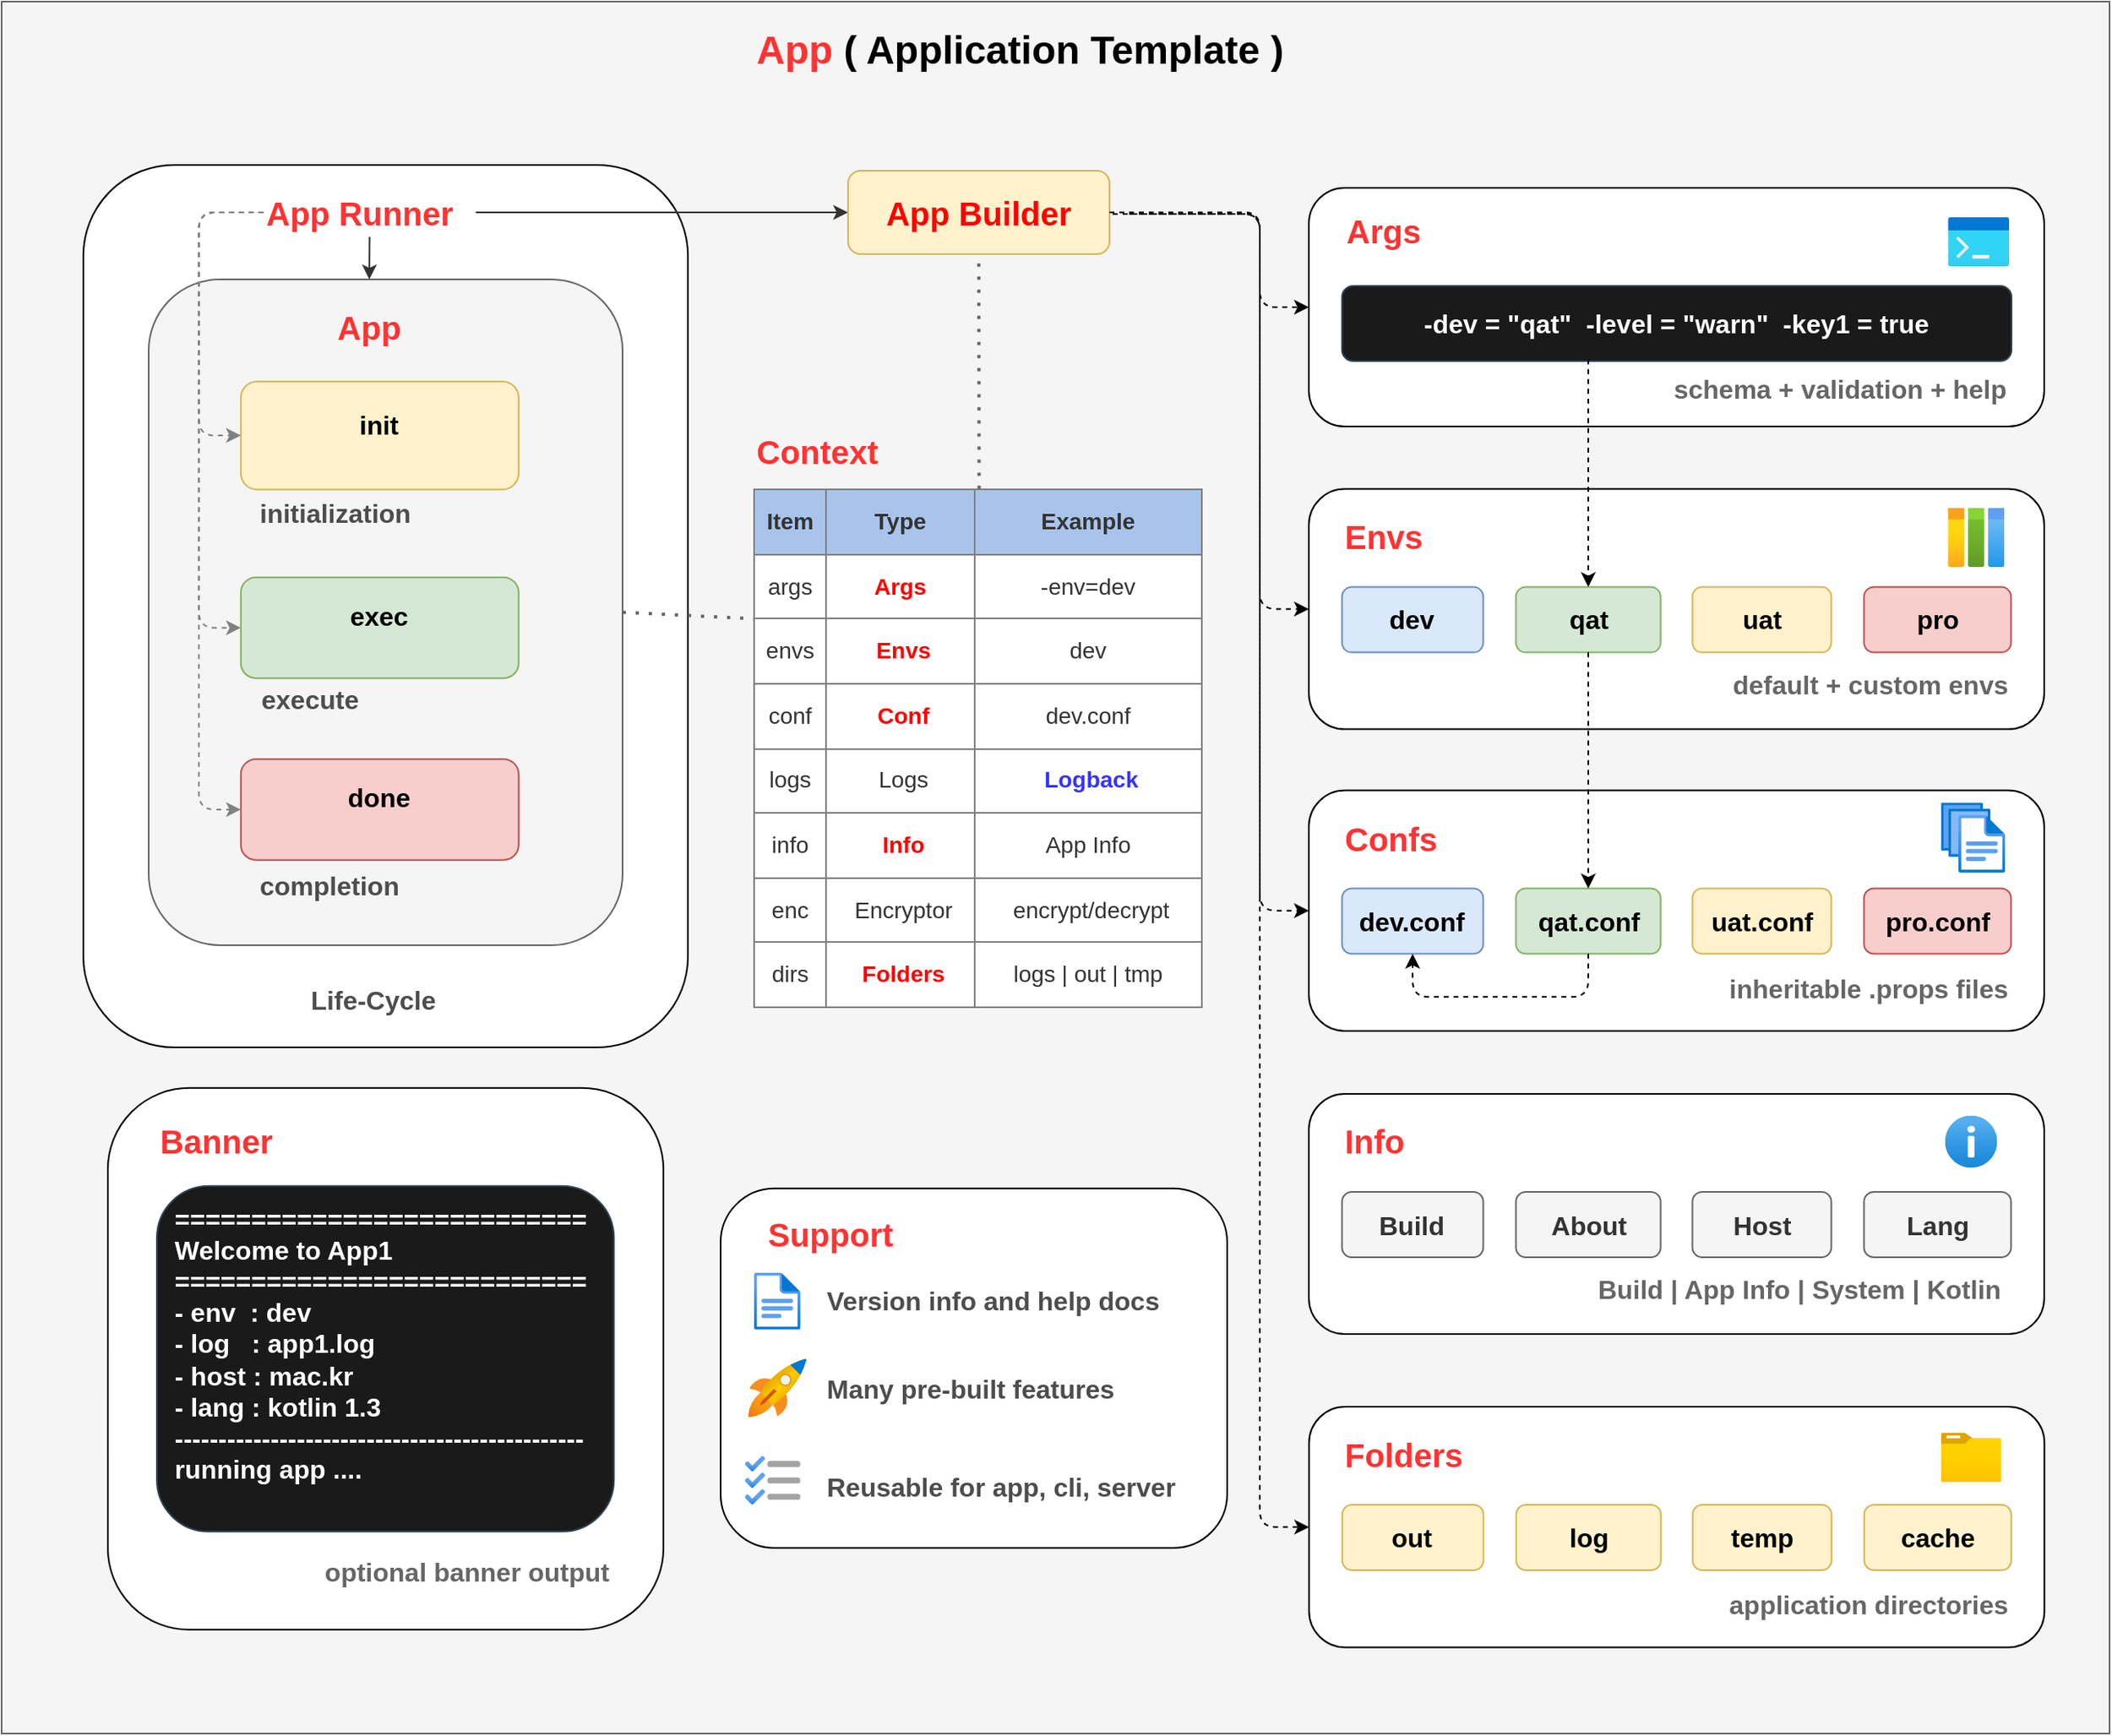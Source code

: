 <mxfile version="13.10.6" type="device"><diagram id="WI9T0HZ2pTsCkuznbFz-" name="Page-1"><mxGraphModel dx="1581" dy="943" grid="1" gridSize="10" guides="1" tooltips="1" connect="1" arrows="1" fold="1" page="1" pageScale="1" pageWidth="583" pageHeight="413" math="0" shadow="0"><root><mxCell id="0"/><mxCell id="1" parent="0"/><mxCell id="dkpI0AUmnZosLw2rEWEU-10" value="" style="rounded=0;whiteSpace=wrap;html=1;fillColor=#f5f5f5;strokeColor=#666666;fontColor=#333333;" parent="1" vertex="1"><mxGeometry x="20" y="20" width="1290" height="1060" as="geometry"/></mxCell><mxCell id="LH2sXzoeOZG54SC4Cbi2-18" value="" style="rounded=1;whiteSpace=wrap;html=1;glass=0;align=left;" parent="1" vertex="1"><mxGeometry x="70" y="120" width="370" height="540" as="geometry"/></mxCell><mxCell id="LH2sXzoeOZG54SC4Cbi2-17" value="&lt;font color=&quot;#ff3333&quot; size=&quot;1&quot;&gt;&lt;b style=&quot;font-size: 20px&quot;&gt;App Runner&lt;/b&gt;&lt;/font&gt;" style="text;html=1;strokeColor=none;fillColor=none;align=left;verticalAlign=middle;whiteSpace=wrap;rounded=0;" parent="1" vertex="1"><mxGeometry x="180.2" y="134" width="130" height="30" as="geometry"/></mxCell><mxCell id="dkpI0AUmnZosLw2rEWEU-12" value="&lt;font style=&quot;font-size: 24px&quot;&gt;&lt;b&gt;&lt;font color=&quot;#ff3333&quot; style=&quot;font-size: 24px&quot;&gt;App&lt;/font&gt;&lt;font color=&quot;#3333ff&quot; style=&quot;font-size: 24px&quot;&gt;&amp;nbsp;&lt;/font&gt;( Application Template )&lt;/b&gt;&lt;/font&gt;" style="text;html=1;strokeColor=none;fillColor=none;align=left;verticalAlign=middle;whiteSpace=wrap;rounded=0;" parent="1" vertex="1"><mxGeometry x="480" y="40" width="370" height="20" as="geometry"/></mxCell><mxCell id="HlOIRCmBT_TTQaV18blw-47" value="" style="rounded=1;whiteSpace=wrap;html=1;glass=0;align=left;fillColor=#f5f5f5;strokeColor=#666666;fontColor=#333333;" parent="1" vertex="1"><mxGeometry x="110" y="190" width="290" height="407.46" as="geometry"/></mxCell><mxCell id="LH2sXzoeOZG54SC4Cbi2-6" value="&lt;b&gt;&lt;font&gt;&lt;span style=&quot;font-size: 16px&quot;&gt;exec&lt;/span&gt;&lt;br&gt;&lt;br&gt;&lt;/font&gt;&lt;/b&gt;" style="rounded=1;whiteSpace=wrap;html=1;fillColor=#d5e8d4;strokeColor=#82b366;" parent="1" vertex="1"><mxGeometry x="166.41" y="372.35" width="170" height="61.75" as="geometry"/></mxCell><mxCell id="LH2sXzoeOZG54SC4Cbi2-7" value="&lt;b&gt;&lt;font&gt;&lt;span style=&quot;font-size: 16px&quot;&gt;init&lt;/span&gt;&lt;br&gt;&lt;br&gt;&lt;/font&gt;&lt;/b&gt;" style="rounded=1;whiteSpace=wrap;html=1;fillColor=#fff2cc;strokeColor=#d6b656;" parent="1" vertex="1"><mxGeometry x="166.41" y="252.46" width="170" height="66.14" as="geometry"/></mxCell><mxCell id="HlOIRCmBT_TTQaV18blw-16" value="&lt;b&gt;&lt;font&gt;&lt;span style=&quot;font-size: 16px&quot;&gt;done&lt;/span&gt;&lt;br&gt;&lt;br&gt;&lt;/font&gt;&lt;/b&gt;" style="rounded=1;whiteSpace=wrap;html=1;fillColor=#f8cecc;strokeColor=#b85450;" parent="1" vertex="1"><mxGeometry x="166.41" y="483.59" width="170" height="61.75" as="geometry"/></mxCell><mxCell id="HlOIRCmBT_TTQaV18blw-13" value="&lt;font style=&quot;font-size: 16px&quot; color=&quot;#4d4d4d&quot;&gt;&lt;b&gt;initialization&lt;/b&gt;&lt;/font&gt;" style="text;html=1;strokeColor=none;fillColor=none;align=left;verticalAlign=middle;whiteSpace=wrap;rounded=0;" parent="1" vertex="1"><mxGeometry x="176.12" y="322.6" width="143.88" height="20" as="geometry"/></mxCell><mxCell id="HlOIRCmBT_TTQaV18blw-14" value="&lt;font color=&quot;#4d4d4d&quot;&gt;&lt;span style=&quot;font-size: 16px&quot;&gt;&lt;b&gt;execute&lt;/b&gt;&lt;/span&gt;&lt;/font&gt;" style="text;html=1;strokeColor=none;fillColor=none;align=left;verticalAlign=middle;whiteSpace=wrap;rounded=0;" parent="1" vertex="1"><mxGeometry x="176.61" y="437.1" width="80" height="20" as="geometry"/></mxCell><mxCell id="HlOIRCmBT_TTQaV18blw-18" value="&lt;font style=&quot;font-size: 16px&quot; color=&quot;#4d4d4d&quot;&gt;&lt;b&gt;completion&lt;/b&gt;&lt;/font&gt;" style="text;html=1;strokeColor=none;fillColor=none;align=left;verticalAlign=middle;whiteSpace=wrap;rounded=0;" parent="1" vertex="1"><mxGeometry x="176.12" y="550.6" width="113.88" height="20" as="geometry"/></mxCell><mxCell id="HlOIRCmBT_TTQaV18blw-48" value="&lt;font color=&quot;#ff3333&quot; size=&quot;1&quot;&gt;&lt;b style=&quot;font-size: 20px&quot;&gt;App&lt;/b&gt;&lt;/font&gt;" style="text;html=1;strokeColor=none;fillColor=none;align=center;verticalAlign=middle;whiteSpace=wrap;rounded=0;" parent="1" vertex="1"><mxGeometry x="180.2" y="204.32" width="130" height="30" as="geometry"/></mxCell><mxCell id="HlOIRCmBT_TTQaV18blw-63" value="" style="edgeStyle=elbowEdgeStyle;elbow=vertical;endArrow=classic;html=1;strokeWidth=1;fontColor=#4D4D4D;exitX=0;exitY=0.5;exitDx=0;exitDy=0;entryX=0;entryY=0.5;entryDx=0;entryDy=0;dashed=1;strokeColor=#808080;" parent="1" source="LH2sXzoeOZG54SC4Cbi2-17" target="LH2sXzoeOZG54SC4Cbi2-6" edge="1"><mxGeometry width="50" height="50" relative="1" as="geometry"><mxPoint x="65.71" y="413.32" as="sourcePoint"/><mxPoint x="115.71" y="363.32" as="targetPoint"/><Array as="points"><mxPoint x="140.71" y="283.32"/></Array></mxGeometry></mxCell><mxCell id="HlOIRCmBT_TTQaV18blw-65" value="" style="edgeStyle=elbowEdgeStyle;elbow=vertical;endArrow=classic;html=1;strokeWidth=1;fontColor=#4D4D4D;exitX=0;exitY=0.5;exitDx=0;exitDy=0;entryX=0;entryY=0.5;entryDx=0;entryDy=0;dashed=1;strokeColor=#808080;" parent="1" source="LH2sXzoeOZG54SC4Cbi2-17" target="HlOIRCmBT_TTQaV18blw-16" edge="1"><mxGeometry width="50" height="50" relative="1" as="geometry"><mxPoint x="187.71" y="239.32" as="sourcePoint"/><mxPoint x="187.71" y="370.36" as="targetPoint"/><Array as="points"><mxPoint x="140.71" y="393.32"/><mxPoint x="145.71" y="373.32"/></Array></mxGeometry></mxCell><mxCell id="HlOIRCmBT_TTQaV18blw-66" value="" style="edgeStyle=elbowEdgeStyle;elbow=vertical;endArrow=classic;html=1;strokeWidth=1;fontColor=#4D4D4D;exitX=0;exitY=0.5;exitDx=0;exitDy=0;entryX=0;entryY=0.5;entryDx=0;entryDy=0;dashed=1;strokeColor=#808080;" parent="1" source="LH2sXzoeOZG54SC4Cbi2-17" target="LH2sXzoeOZG54SC4Cbi2-7" edge="1"><mxGeometry width="50" height="50" relative="1" as="geometry"><mxPoint x="177.71" y="229.32" as="sourcePoint"/><mxPoint x="177.71" y="530.47" as="targetPoint"/><Array as="points"><mxPoint x="140.71" y="243.32"/></Array></mxGeometry></mxCell><mxCell id="HlOIRCmBT_TTQaV18blw-76" value="" style="endArrow=classic;html=1;strokeWidth=1;fontColor=#4D4D4D;exitX=1;exitY=0.5;exitDx=0;exitDy=0;entryX=0;entryY=0.5;entryDx=0;entryDy=0;strokeColor=#333333;" parent="1" source="LH2sXzoeOZG54SC4Cbi2-17" target="OcMX7YEu_8CPOmPkOo8j-15" edge="1"><mxGeometry width="50" height="50" relative="1" as="geometry"><mxPoint x="500" y="320" as="sourcePoint"/><mxPoint x="585.0" y="149" as="targetPoint"/></mxGeometry></mxCell><mxCell id="HlOIRCmBT_TTQaV18blw-82" value="" style="edgeStyle=elbowEdgeStyle;elbow=horizontal;endArrow=classic;html=1;strokeWidth=1;fontColor=#4D4D4D;exitX=0.5;exitY=1;exitDx=0;exitDy=0;strokeColor=#333333;" parent="1" source="LH2sXzoeOZG54SC4Cbi2-17" target="HlOIRCmBT_TTQaV18blw-47" edge="1"><mxGeometry width="50" height="50" relative="1" as="geometry"><mxPoint x="261.41" y="180.5" as="sourcePoint"/><mxPoint x="306.41" y="175.5" as="targetPoint"/><Array as="points"/></mxGeometry></mxCell><mxCell id="HlOIRCmBT_TTQaV18blw-83" value="" style="endArrow=none;dashed=1;html=1;dashPattern=1 3;strokeWidth=2;fontColor=#4D4D4D;entryX=0;entryY=0.25;entryDx=0;entryDy=0;exitX=1;exitY=0.5;exitDx=0;exitDy=0;strokeColor=#666666;" parent="1" source="HlOIRCmBT_TTQaV18blw-47" target="HlOIRCmBT_TTQaV18blw-119" edge="1"><mxGeometry width="50" height="50" relative="1" as="geometry"><mxPoint x="430" y="298.07" as="sourcePoint"/><mxPoint x="585.0" y="169" as="targetPoint"/></mxGeometry></mxCell><mxCell id="HlOIRCmBT_TTQaV18blw-119" value="&lt;table border=&quot;1&quot; width=&quot;100%&quot; style=&quot;width: 100% ; height: 100% ; border-collapse: collapse ; font-size: 14px ; background-color: rgb(255 , 255 , 255)&quot;&gt;&lt;tbody style=&quot;font-size: 14px&quot;&gt;&lt;tr style=&quot;font-size: 14px&quot;&gt;&lt;td align=&quot;center&quot; style=&quot;font-size: 14px ; background-color: rgb(169 , 196 , 235)&quot;&gt;&lt;b style=&quot;font-size: 14px&quot;&gt;Item&lt;/b&gt;&lt;/td&gt;&lt;td style=&quot;text-align: center ; background-color: rgb(169 , 196 , 235)&quot;&gt;&lt;b&gt;Type&lt;/b&gt;&lt;br&gt;&lt;/td&gt;&lt;td align=&quot;center&quot; style=&quot;font-size: 14px ; background-color: rgb(169 , 196 , 235)&quot;&gt;&lt;b style=&quot;font-size: 14px&quot;&gt;Example&lt;/b&gt;&lt;/td&gt;&lt;/tr&gt;&lt;tr style=&quot;font-size: 14px&quot;&gt;&lt;td align=&quot;center&quot; style=&quot;font-size: 14px&quot;&gt;args&lt;/td&gt;&lt;td style=&quot;text-align: center&quot;&gt;&lt;b&gt;&lt;font color=&quot;#ff0000&quot;&gt;Args&lt;/font&gt;&lt;/b&gt;&lt;/td&gt;&lt;td align=&quot;center&quot; style=&quot;font-size: 14px&quot;&gt;-env=dev&lt;/td&gt;&lt;/tr&gt;&lt;tr style=&quot;font-size: 14px&quot;&gt;&lt;td align=&quot;center&quot; style=&quot;font-size: 14px&quot;&gt;envs&lt;br style=&quot;font-size: 14px&quot;&gt;&lt;/td&gt;&lt;td style=&quot;text-align: center&quot;&gt;&amp;nbsp;&lt;font color=&quot;#ff0000&quot;&gt;&lt;b&gt;Envs&lt;/b&gt;&lt;/font&gt;&lt;/td&gt;&lt;td align=&quot;center&quot; style=&quot;font-size: 14px&quot;&gt;dev&lt;/td&gt;&lt;/tr&gt;&lt;tr style=&quot;font-size: 14px&quot;&gt;&lt;td style=&quot;text-align: center ; font-size: 14px&quot;&gt;conf&lt;/td&gt;&lt;td style=&quot;text-align: center&quot;&gt;&amp;nbsp;&lt;font color=&quot;#ff0000&quot;&gt;&lt;b&gt;Conf&lt;/b&gt;&lt;/font&gt;&lt;/td&gt;&lt;td style=&quot;text-align: center ; font-size: 14px&quot;&gt;dev.conf&lt;/td&gt;&lt;/tr&gt;&lt;tr style=&quot;font-size: 14px&quot;&gt;&lt;td style=&quot;text-align: center ; font-size: 14px&quot;&gt;logs&lt;/td&gt;&lt;td style=&quot;text-align: center&quot;&gt;&amp;nbsp;Logs&lt;/td&gt;&lt;td style=&quot;text-align: center ; font-size: 14px&quot;&gt;&amp;nbsp;&lt;b&gt;&lt;font color=&quot;#3333ff&quot;&gt;Logback&lt;/font&gt;&lt;/b&gt;&lt;/td&gt;&lt;/tr&gt;&lt;tr style=&quot;font-size: 14px&quot;&gt;&lt;td style=&quot;text-align: center ; font-size: 14px&quot;&gt;info&lt;/td&gt;&lt;td style=&quot;text-align: center&quot;&gt;&amp;nbsp;&lt;b&gt;&lt;font color=&quot;#ff0000&quot;&gt;Info&lt;/font&gt;&lt;/b&gt;&lt;/td&gt;&lt;td style=&quot;text-align: center ; font-size: 14px&quot;&gt;App Info&lt;/td&gt;&lt;/tr&gt;&lt;tr style=&quot;font-size: 14px&quot;&gt;&lt;td style=&quot;text-align: center ; font-size: 14px&quot;&gt;enc&lt;/td&gt;&lt;td style=&quot;text-align: center&quot;&gt;&amp;nbsp;Encryptor&lt;/td&gt;&lt;td style=&quot;text-align: center ; font-size: 14px&quot;&gt;&amp;nbsp;encrypt/decrypt&lt;/td&gt;&lt;/tr&gt;&lt;tr&gt;&lt;td style=&quot;text-align: center&quot;&gt;dirs&lt;/td&gt;&lt;td style=&quot;text-align: center&quot;&gt;&amp;nbsp;&lt;b&gt;&lt;font color=&quot;#ff0000&quot;&gt;Folders&lt;/font&gt;&lt;/b&gt;&lt;/td&gt;&lt;td style=&quot;text-align: center&quot;&gt;logs | out | tmp&lt;/td&gt;&lt;/tr&gt;&lt;/tbody&gt;&lt;/table&gt;" style="text;html=1;strokeColor=none;fillColor=none;overflow=fill;rounded=0;glass=0;align=left;fontColor=#333333;fontSize=14;" parent="1" vertex="1"><mxGeometry x="480.47" y="318.3" width="275.44" height="317.68" as="geometry"/></mxCell><mxCell id="HlOIRCmBT_TTQaV18blw-120" value="" style="endArrow=none;dashed=1;html=1;dashPattern=1 3;strokeWidth=2;fontColor=#4D4D4D;entryX=0.5;entryY=1;entryDx=0;entryDy=0;exitX=0.5;exitY=0;exitDx=0;exitDy=0;strokeColor=#666666;" parent="1" source="HlOIRCmBT_TTQaV18blw-119" target="OcMX7YEu_8CPOmPkOo8j-15" edge="1"><mxGeometry width="50" height="50" relative="1" as="geometry"><mxPoint x="440" y="274.5" as="sourcePoint"/><mxPoint x="620.0" y="169" as="targetPoint"/></mxGeometry></mxCell><mxCell id="HlOIRCmBT_TTQaV18blw-124" value="&lt;font style=&quot;font-size: 16px&quot;&gt;&lt;b&gt;Life-Cycle&lt;br&gt;&lt;/b&gt;&lt;/font&gt;" style="text;html=1;strokeColor=none;fillColor=none;align=center;verticalAlign=middle;whiteSpace=wrap;rounded=0;rotation=0;fontColor=#4D4D4D;" parent="1" vertex="1"><mxGeometry x="105.7" y="616.14" width="282.5" height="30" as="geometry"/></mxCell><mxCell id="HlOIRCmBT_TTQaV18blw-136" value="" style="rounded=1;whiteSpace=wrap;html=1;glass=0;strokeWidth=1;fontSize=14;align=left;" parent="1" vertex="1"><mxGeometry x="460" y="746.41" width="310" height="220" as="geometry"/></mxCell><mxCell id="HlOIRCmBT_TTQaV18blw-143" value="&lt;div&gt;&lt;b style=&quot;color: rgb(255 , 51 , 51)&quot;&gt;&lt;span style=&quot;font-size: 20px&quot;&gt;Support&lt;/span&gt;&lt;/b&gt;&lt;/div&gt;" style="text;html=1;strokeColor=none;fillColor=none;align=left;verticalAlign=middle;whiteSpace=wrap;rounded=0;" parent="1" vertex="1"><mxGeometry x="486.56" y="758.51" width="130" height="30" as="geometry"/></mxCell><mxCell id="HlOIRCmBT_TTQaV18blw-146" value="&lt;font style=&quot;font-size: 16px&quot;&gt;&lt;b&gt;Version info and help docs&lt;/b&gt;&lt;/font&gt;" style="text;html=1;strokeColor=none;fillColor=none;align=left;verticalAlign=middle;whiteSpace=wrap;rounded=0;fontColor=#4D4D4D;" parent="1" vertex="1"><mxGeometry x="523.05" y="805.41" width="216.95" height="20" as="geometry"/></mxCell><mxCell id="HlOIRCmBT_TTQaV18blw-150" value="&lt;span style=&quot;font-size: 16px&quot;&gt;&lt;b&gt;Reusable for app, cli, server&lt;/b&gt;&lt;/span&gt;" style="text;html=1;strokeColor=none;fillColor=none;align=left;verticalAlign=middle;whiteSpace=wrap;rounded=0;fontColor=#4D4D4D;" parent="1" vertex="1"><mxGeometry x="523.47" y="919.12" width="216.53" height="20" as="geometry"/></mxCell><mxCell id="OcMX7YEu_8CPOmPkOo8j-10" value="&lt;div&gt;&lt;b style=&quot;color: rgb(255 , 51 , 51)&quot;&gt;&lt;font style=&quot;font-size: 20px&quot;&gt;Context&lt;/font&gt;&lt;/b&gt;&lt;/div&gt;" style="text;html=1;strokeColor=none;fillColor=none;align=left;verticalAlign=middle;whiteSpace=wrap;rounded=0;" vertex="1" parent="1"><mxGeometry x="480.05" y="280" width="130" height="30" as="geometry"/></mxCell><mxCell id="OcMX7YEu_8CPOmPkOo8j-15" value="&lt;b&gt;&lt;font style=&quot;font-size: 20px&quot; color=&quot;#ff0000&quot;&gt;App Builder&lt;/font&gt;&lt;/b&gt;" style="rounded=1;whiteSpace=wrap;html=1;fillColor=#fff2cc;strokeColor=#d6b656;" vertex="1" parent="1"><mxGeometry x="538" y="123.5" width="160" height="51" as="geometry"/></mxCell><mxCell id="OcMX7YEu_8CPOmPkOo8j-47" value="" style="rounded=1;whiteSpace=wrap;html=1;glass=0;align=left;" vertex="1" parent="1"><mxGeometry x="820" y="318.3" width="450" height="147" as="geometry"/></mxCell><mxCell id="OcMX7YEu_8CPOmPkOo8j-48" value="&lt;b&gt;&lt;font style=&quot;font-size: 16px&quot;&gt;qat&lt;/font&gt;&lt;/b&gt;" style="rounded=1;whiteSpace=wrap;html=1;fillColor=#d5e8d4;strokeColor=#82b366;" vertex="1" parent="1"><mxGeometry x="946.73" y="378.3" width="88.55" height="40" as="geometry"/></mxCell><mxCell id="OcMX7YEu_8CPOmPkOo8j-49" value="&lt;b&gt;&lt;font style=&quot;font-size: 16px&quot;&gt;dev&lt;/font&gt;&lt;/b&gt;" style="rounded=1;whiteSpace=wrap;html=1;fillColor=#dae8fc;strokeColor=#6c8ebf;" vertex="1" parent="1"><mxGeometry x="840.28" y="378.3" width="86.45" height="40" as="geometry"/></mxCell><mxCell id="OcMX7YEu_8CPOmPkOo8j-50" value="&lt;b&gt;&lt;font style=&quot;font-size: 16px&quot;&gt;uat&lt;/font&gt;&lt;/b&gt;" style="rounded=1;whiteSpace=wrap;html=1;fillColor=#fff2cc;strokeColor=#d6b656;" vertex="1" parent="1"><mxGeometry x="1054.73" y="378.3" width="85" height="40" as="geometry"/></mxCell><mxCell id="OcMX7YEu_8CPOmPkOo8j-51" value="&lt;div&gt;&lt;b style=&quot;color: rgb(255 , 51 , 51)&quot;&gt;&lt;font style=&quot;font-size: 20px&quot;&gt;Envs&lt;/font&gt;&lt;/b&gt;&lt;/div&gt;" style="text;html=1;strokeColor=none;fillColor=none;align=left;verticalAlign=middle;whiteSpace=wrap;rounded=0;" vertex="1" parent="1"><mxGeometry x="840.28" y="331.54" width="123.22" height="30" as="geometry"/></mxCell><mxCell id="OcMX7YEu_8CPOmPkOo8j-52" value="&lt;b&gt;&lt;font style=&quot;font-size: 16px&quot;&gt;pro&lt;/font&gt;&lt;/b&gt;" style="rounded=1;whiteSpace=wrap;html=1;fillColor=#f8cecc;strokeColor=#b85450;" vertex="1" parent="1"><mxGeometry x="1159.73" y="378.3" width="90" height="40" as="geometry"/></mxCell><mxCell id="OcMX7YEu_8CPOmPkOo8j-53" value="" style="rounded=1;whiteSpace=wrap;html=1;glass=0;align=left;" vertex="1" parent="1"><mxGeometry x="820" y="134" width="450" height="146" as="geometry"/></mxCell><mxCell id="OcMX7YEu_8CPOmPkOo8j-55" value="&lt;b&gt;&lt;font style=&quot;font-size: 16px&quot;&gt;-dev = &quot;qat&quot;&amp;nbsp; -level = &quot;warn&quot;&amp;nbsp; -key1 = true&lt;/font&gt;&lt;/b&gt;" style="rounded=1;whiteSpace=wrap;html=1;strokeColor=#314354;fontColor=#ffffff;fillColor=#1A1A1A;" vertex="1" parent="1"><mxGeometry x="840.28" y="194" width="409.72" height="46" as="geometry"/></mxCell><mxCell id="OcMX7YEu_8CPOmPkOo8j-57" value="&lt;div&gt;&lt;b style=&quot;color: rgb(255 , 51 , 51)&quot;&gt;&lt;font style=&quot;font-size: 20px&quot;&gt;Args&lt;/font&gt;&lt;/b&gt;&lt;/div&gt;" style="text;html=1;strokeColor=none;fillColor=none;align=left;verticalAlign=middle;whiteSpace=wrap;rounded=0;" vertex="1" parent="1"><mxGeometry x="841.45" y="144.5" width="123.22" height="30" as="geometry"/></mxCell><mxCell id="OcMX7YEu_8CPOmPkOo8j-59" value="" style="rounded=1;whiteSpace=wrap;html=1;glass=0;align=left;" vertex="1" parent="1"><mxGeometry x="820" y="502.75" width="450" height="147.25" as="geometry"/></mxCell><mxCell id="OcMX7YEu_8CPOmPkOo8j-60" value="&lt;b&gt;&lt;font style=&quot;font-size: 16px&quot;&gt;qat.conf&lt;/font&gt;&lt;/b&gt;" style="rounded=1;whiteSpace=wrap;html=1;fillColor=#d5e8d4;strokeColor=#82b366;" vertex="1" parent="1"><mxGeometry x="946.73" y="562.75" width="88.55" height="40" as="geometry"/></mxCell><mxCell id="OcMX7YEu_8CPOmPkOo8j-61" value="&lt;b&gt;&lt;font style=&quot;font-size: 16px&quot;&gt;dev.conf&lt;/font&gt;&lt;/b&gt;" style="rounded=1;whiteSpace=wrap;html=1;fillColor=#dae8fc;strokeColor=#6c8ebf;" vertex="1" parent="1"><mxGeometry x="840.28" y="562.75" width="86.45" height="40" as="geometry"/></mxCell><mxCell id="OcMX7YEu_8CPOmPkOo8j-62" value="&lt;b&gt;&lt;font style=&quot;font-size: 16px&quot;&gt;uat.conf&lt;/font&gt;&lt;/b&gt;" style="rounded=1;whiteSpace=wrap;html=1;fillColor=#fff2cc;strokeColor=#d6b656;" vertex="1" parent="1"><mxGeometry x="1054.73" y="562.75" width="85" height="40" as="geometry"/></mxCell><mxCell id="OcMX7YEu_8CPOmPkOo8j-63" value="&lt;div&gt;&lt;b style=&quot;color: rgb(255 , 51 , 51)&quot;&gt;&lt;font style=&quot;font-size: 20px&quot;&gt;Confs&lt;/font&gt;&lt;/b&gt;&lt;/div&gt;" style="text;html=1;strokeColor=none;fillColor=none;align=left;verticalAlign=middle;whiteSpace=wrap;rounded=0;" vertex="1" parent="1"><mxGeometry x="840.28" y="516.64" width="123.22" height="30" as="geometry"/></mxCell><mxCell id="OcMX7YEu_8CPOmPkOo8j-64" value="&lt;b&gt;&lt;font style=&quot;font-size: 16px&quot;&gt;pro.conf&lt;/font&gt;&lt;/b&gt;" style="rounded=1;whiteSpace=wrap;html=1;fillColor=#f8cecc;strokeColor=#b85450;" vertex="1" parent="1"><mxGeometry x="1159.73" y="562.75" width="90" height="40" as="geometry"/></mxCell><mxCell id="OcMX7YEu_8CPOmPkOo8j-5" value="" style="aspect=fixed;html=1;points=[];align=center;image;fontSize=12;image=img/lib/azure2/general/Powershell.svg;" vertex="1" parent="1"><mxGeometry x="1211.09" y="152" width="37.5" height="30" as="geometry"/></mxCell><mxCell id="OcMX7YEu_8CPOmPkOo8j-69" value="" style="aspect=fixed;html=1;points=[];align=center;image;fontSize=12;image=img/lib/azure2/general/Journey_Hub.svg;fillColor=#1A1A1A;" vertex="1" parent="1"><mxGeometry x="1211.09" y="329.78" width="34.51" height="36.24" as="geometry"/></mxCell><mxCell id="OcMX7YEu_8CPOmPkOo8j-71" value="&lt;span style=&quot;font-size: 16px&quot;&gt;&lt;b&gt;default + custom envs&lt;/b&gt;&lt;/span&gt;" style="text;html=1;strokeColor=none;fillColor=none;align=right;verticalAlign=middle;whiteSpace=wrap;rounded=0;fontColor=#666666;" vertex="1" parent="1"><mxGeometry x="1020" y="422.94" width="230" height="30" as="geometry"/></mxCell><mxCell id="OcMX7YEu_8CPOmPkOo8j-72" value="&lt;div&gt;&lt;b style=&quot;font-size: 16px&quot;&gt;inheritable .props files&lt;/b&gt;&lt;/div&gt;" style="text;html=1;strokeColor=none;fillColor=none;align=right;verticalAlign=middle;whiteSpace=wrap;rounded=0;fontColor=#666666;" vertex="1" parent="1"><mxGeometry x="1060" y="609.16" width="189.73" height="30" as="geometry"/></mxCell><mxCell id="OcMX7YEu_8CPOmPkOo8j-73" value="" style="edgeStyle=elbowEdgeStyle;elbow=vertical;endArrow=classic;html=1;dashed=1;exitX=0.5;exitY=1;exitDx=0;exitDy=0;entryX=0.5;entryY=1;entryDx=0;entryDy=0;" edge="1" parent="1" source="OcMX7YEu_8CPOmPkOo8j-60" target="OcMX7YEu_8CPOmPkOo8j-61"><mxGeometry width="50" height="50" relative="1" as="geometry"><mxPoint x="880" y="699.16" as="sourcePoint"/><mxPoint x="930" y="649.16" as="targetPoint"/><Array as="points"><mxPoint x="940" y="629.16"/></Array></mxGeometry></mxCell><mxCell id="OcMX7YEu_8CPOmPkOo8j-74" value="" style="endArrow=classic;html=1;dashed=1;entryX=0.5;entryY=0;entryDx=0;entryDy=0;exitX=0.5;exitY=1;exitDx=0;exitDy=0;" edge="1" parent="1" source="OcMX7YEu_8CPOmPkOo8j-48" target="OcMX7YEu_8CPOmPkOo8j-60"><mxGeometry width="50" height="50" relative="1" as="geometry"><mxPoint x="790" y="485.3" as="sourcePoint"/><mxPoint x="840" y="435.3" as="targetPoint"/></mxGeometry></mxCell><mxCell id="OcMX7YEu_8CPOmPkOo8j-75" value="" style="endArrow=classic;html=1;dashed=1;entryX=0.5;entryY=0;entryDx=0;entryDy=0;" edge="1" parent="1" target="OcMX7YEu_8CPOmPkOo8j-48"><mxGeometry width="50" height="50" relative="1" as="geometry"><mxPoint x="991" y="239" as="sourcePoint"/><mxPoint x="1001.005" y="553.59" as="targetPoint"/></mxGeometry></mxCell><mxCell id="OcMX7YEu_8CPOmPkOo8j-76" value="" style="aspect=fixed;html=1;points=[];align=center;image;fontSize=12;image=img/lib/azure2/general/File.svg;fillColor=#1A1A1A;" vertex="1" parent="1"><mxGeometry x="480.47" y="797.91" width="28.4" height="35" as="geometry"/></mxCell><mxCell id="OcMX7YEu_8CPOmPkOo8j-77" value="&lt;div&gt;&lt;b style=&quot;font-size: 16px&quot;&gt;schema + validation + help&lt;/b&gt;&lt;/div&gt;" style="text;html=1;strokeColor=none;fillColor=none;align=right;verticalAlign=middle;whiteSpace=wrap;rounded=0;fontColor=#666666;" vertex="1" parent="1"><mxGeometry x="980" y="242" width="269.45" height="30" as="geometry"/></mxCell><mxCell id="OcMX7YEu_8CPOmPkOo8j-78" value="" style="edgeStyle=elbowEdgeStyle;elbow=horizontal;endArrow=classic;html=1;dashed=1;exitX=1;exitY=0.5;exitDx=0;exitDy=0;entryX=0;entryY=0.5;entryDx=0;entryDy=0;" edge="1" parent="1" source="OcMX7YEu_8CPOmPkOo8j-15" target="OcMX7YEu_8CPOmPkOo8j-53"><mxGeometry width="50" height="50" relative="1" as="geometry"><mxPoint x="680" y="280" as="sourcePoint"/><mxPoint x="730" y="230" as="targetPoint"/><Array as="points"><mxPoint x="790" y="180"/></Array></mxGeometry></mxCell><mxCell id="OcMX7YEu_8CPOmPkOo8j-79" value="" style="edgeStyle=elbowEdgeStyle;elbow=horizontal;endArrow=classic;html=1;dashed=1;entryX=0;entryY=0.5;entryDx=0;entryDy=0;" edge="1" parent="1" target="OcMX7YEu_8CPOmPkOo8j-47"><mxGeometry width="50" height="50" relative="1" as="geometry"><mxPoint x="710" y="150" as="sourcePoint"/><mxPoint x="810" y="217" as="targetPoint"/><Array as="points"><mxPoint x="790" y="270"/></Array></mxGeometry></mxCell><mxCell id="OcMX7YEu_8CPOmPkOo8j-80" value="" style="edgeStyle=elbowEdgeStyle;elbow=horizontal;endArrow=classic;html=1;dashed=1;entryX=0;entryY=0.5;entryDx=0;entryDy=0;exitX=1;exitY=0.5;exitDx=0;exitDy=0;" edge="1" parent="1" source="OcMX7YEu_8CPOmPkOo8j-15" target="OcMX7YEu_8CPOmPkOo8j-59"><mxGeometry width="50" height="50" relative="1" as="geometry"><mxPoint x="720" y="160" as="sourcePoint"/><mxPoint x="810" y="401.8" as="targetPoint"/><Array as="points"><mxPoint x="790" y="360"/></Array></mxGeometry></mxCell><mxCell id="OcMX7YEu_8CPOmPkOo8j-81" value="" style="rounded=1;whiteSpace=wrap;html=1;glass=0;align=left;" vertex="1" parent="1"><mxGeometry x="820.14" y="880" width="450" height="147.25" as="geometry"/></mxCell><mxCell id="OcMX7YEu_8CPOmPkOo8j-82" value="&lt;b&gt;&lt;font style=&quot;font-size: 16px&quot;&gt;log&lt;/font&gt;&lt;/b&gt;" style="rounded=1;whiteSpace=wrap;html=1;fillColor=#fff2cc;strokeColor=#d6b656;" vertex="1" parent="1"><mxGeometry x="946.87" y="940" width="88.55" height="40" as="geometry"/></mxCell><mxCell id="OcMX7YEu_8CPOmPkOo8j-83" value="&lt;b&gt;&lt;font style=&quot;font-size: 16px&quot;&gt;out&lt;/font&gt;&lt;/b&gt;" style="rounded=1;whiteSpace=wrap;html=1;fillColor=#fff2cc;strokeColor=#d6b656;" vertex="1" parent="1"><mxGeometry x="840.42" y="940" width="86.45" height="40" as="geometry"/></mxCell><mxCell id="OcMX7YEu_8CPOmPkOo8j-84" value="&lt;b&gt;&lt;font style=&quot;font-size: 16px&quot;&gt;temp&lt;/font&gt;&lt;/b&gt;" style="rounded=1;whiteSpace=wrap;html=1;fillColor=#fff2cc;strokeColor=#d6b656;" vertex="1" parent="1"><mxGeometry x="1054.87" y="940" width="85" height="40" as="geometry"/></mxCell><mxCell id="OcMX7YEu_8CPOmPkOo8j-85" value="&lt;div&gt;&lt;b style=&quot;color: rgb(255 , 51 , 51)&quot;&gt;&lt;font style=&quot;font-size: 20px&quot;&gt;Folders&lt;/font&gt;&lt;/b&gt;&lt;/div&gt;" style="text;html=1;strokeColor=none;fillColor=none;align=left;verticalAlign=middle;whiteSpace=wrap;rounded=0;" vertex="1" parent="1"><mxGeometry x="840.42" y="893.89" width="123.22" height="30" as="geometry"/></mxCell><mxCell id="OcMX7YEu_8CPOmPkOo8j-86" value="&lt;b&gt;&lt;font style=&quot;font-size: 16px&quot;&gt;cache&lt;/font&gt;&lt;/b&gt;" style="rounded=1;whiteSpace=wrap;html=1;fillColor=#fff2cc;strokeColor=#d6b656;" vertex="1" parent="1"><mxGeometry x="1159.87" y="940" width="90" height="40" as="geometry"/></mxCell><mxCell id="OcMX7YEu_8CPOmPkOo8j-87" value="&lt;span style=&quot;font-size: 16px&quot;&gt;&lt;b&gt;application directories&lt;/b&gt;&lt;/span&gt;" style="text;html=1;strokeColor=none;fillColor=none;align=right;verticalAlign=middle;whiteSpace=wrap;rounded=0;fontColor=#666666;" vertex="1" parent="1"><mxGeometry x="1060.14" y="986.41" width="189.73" height="30" as="geometry"/></mxCell><mxCell id="OcMX7YEu_8CPOmPkOo8j-90" value="" style="aspect=fixed;html=1;points=[];align=center;image;fontSize=12;image=img/lib/azure2/general/Folder_Blank.svg;" vertex="1" parent="1"><mxGeometry x="1206.81" y="896" width="36.96" height="30" as="geometry"/></mxCell><mxCell id="OcMX7YEu_8CPOmPkOo8j-91" value="" style="edgeStyle=elbowEdgeStyle;elbow=horizontal;endArrow=classic;html=1;dashed=1;entryX=0;entryY=0.5;entryDx=0;entryDy=0;" edge="1" parent="1" target="OcMX7YEu_8CPOmPkOo8j-81"><mxGeometry width="50" height="50" relative="1" as="geometry"><mxPoint x="700" y="150" as="sourcePoint"/><mxPoint x="830" y="586.375" as="targetPoint"/><Array as="points"><mxPoint x="790" y="460"/></Array></mxGeometry></mxCell><mxCell id="OcMX7YEu_8CPOmPkOo8j-92" value="" style="rounded=1;whiteSpace=wrap;html=1;glass=0;align=left;" vertex="1" parent="1"><mxGeometry x="820" y="688.51" width="450" height="147" as="geometry"/></mxCell><mxCell id="OcMX7YEu_8CPOmPkOo8j-93" value="&lt;span style=&quot;font-size: 16px&quot;&gt;&lt;b&gt;About&lt;/b&gt;&lt;/span&gt;" style="rounded=1;whiteSpace=wrap;html=1;fillColor=#f5f5f5;strokeColor=#666666;fontColor=#333333;" vertex="1" parent="1"><mxGeometry x="946.73" y="748.51" width="88.55" height="40" as="geometry"/></mxCell><mxCell id="OcMX7YEu_8CPOmPkOo8j-94" value="&lt;b&gt;&lt;font style=&quot;font-size: 16px&quot;&gt;Build&lt;/font&gt;&lt;/b&gt;" style="rounded=1;whiteSpace=wrap;html=1;fillColor=#f5f5f5;strokeColor=#666666;fontColor=#333333;" vertex="1" parent="1"><mxGeometry x="840.28" y="748.51" width="86.45" height="40" as="geometry"/></mxCell><mxCell id="OcMX7YEu_8CPOmPkOo8j-95" value="&lt;b&gt;&lt;font style=&quot;font-size: 16px&quot;&gt;Host&lt;/font&gt;&lt;/b&gt;" style="rounded=1;whiteSpace=wrap;html=1;fillColor=#f5f5f5;strokeColor=#666666;fontColor=#333333;" vertex="1" parent="1"><mxGeometry x="1054.73" y="748.51" width="85" height="40" as="geometry"/></mxCell><mxCell id="OcMX7YEu_8CPOmPkOo8j-96" value="&lt;div&gt;&lt;b style=&quot;color: rgb(255 , 51 , 51)&quot;&gt;&lt;font style=&quot;font-size: 20px&quot;&gt;Info&lt;/font&gt;&lt;/b&gt;&lt;/div&gt;" style="text;html=1;strokeColor=none;fillColor=none;align=left;verticalAlign=middle;whiteSpace=wrap;rounded=0;" vertex="1" parent="1"><mxGeometry x="840.28" y="701.75" width="123.22" height="30" as="geometry"/></mxCell><mxCell id="OcMX7YEu_8CPOmPkOo8j-97" value="&lt;b&gt;&lt;font style=&quot;font-size: 16px&quot;&gt;Lang&lt;/font&gt;&lt;/b&gt;" style="rounded=1;whiteSpace=wrap;html=1;fillColor=#f5f5f5;strokeColor=#666666;fontColor=#333333;" vertex="1" parent="1"><mxGeometry x="1159.73" y="748.51" width="90" height="40" as="geometry"/></mxCell><mxCell id="OcMX7YEu_8CPOmPkOo8j-99" value="&lt;span style=&quot;font-size: 16px&quot;&gt;&lt;b&gt;Build | App Info | System | Kotlin&amp;nbsp;&lt;/b&gt;&lt;/span&gt;" style="text;html=1;strokeColor=none;fillColor=none;align=right;verticalAlign=middle;whiteSpace=wrap;rounded=0;fontColor=#666666;" vertex="1" parent="1"><mxGeometry x="970" y="793.15" width="280" height="30" as="geometry"/></mxCell><mxCell id="OcMX7YEu_8CPOmPkOo8j-100" value="" style="rounded=1;whiteSpace=wrap;html=1;glass=0;align=left;" vertex="1" parent="1"><mxGeometry x="85.0" y="684.92" width="340" height="331.49" as="geometry"/></mxCell><mxCell id="OcMX7YEu_8CPOmPkOo8j-101" value="&lt;b&gt;&lt;font style=&quot;font-size: 16px&quot;&gt;&amp;nbsp; ===========================&lt;br&gt;&amp;nbsp; Welcome to App1&lt;br&gt;&amp;nbsp;&amp;nbsp;&lt;/font&gt;&lt;/b&gt;&lt;b&gt;&lt;font style=&quot;font-size: 16px&quot;&gt;===========================&lt;br&gt;&lt;/font&gt;&lt;/b&gt;&lt;b&gt;&lt;font style=&quot;font-size: 16px&quot;&gt;&amp;nbsp; - env&amp;nbsp; : dev&amp;nbsp;&lt;br&gt;&amp;nbsp; - log&amp;nbsp; &amp;nbsp;: app1.log&lt;br&gt;&amp;nbsp; - host : mac.kr&lt;br&gt;&amp;nbsp; - lang : kotlin 1.3&lt;br&gt;&amp;nbsp; -----------------------------------------------&lt;br&gt;&amp;nbsp; running app ....&lt;br&gt;&amp;nbsp;&amp;nbsp;&lt;br&gt;&lt;/font&gt;&lt;/b&gt;" style="rounded=1;whiteSpace=wrap;html=1;strokeColor=#314354;fontColor=#ffffff;fillColor=#1A1A1A;align=left;" vertex="1" parent="1"><mxGeometry x="115.0" y="744.92" width="279.72" height="211.49" as="geometry"/></mxCell><mxCell id="OcMX7YEu_8CPOmPkOo8j-102" value="&lt;div&gt;&lt;b style=&quot;color: rgb(255 , 51 , 51)&quot;&gt;&lt;font style=&quot;font-size: 20px&quot;&gt;Banner&lt;/font&gt;&lt;/b&gt;&lt;/div&gt;" style="text;html=1;strokeColor=none;fillColor=none;align=left;verticalAlign=middle;whiteSpace=wrap;rounded=0;" vertex="1" parent="1"><mxGeometry x="115.0" y="701.66" width="123.22" height="30" as="geometry"/></mxCell><mxCell id="OcMX7YEu_8CPOmPkOo8j-104" value="&lt;span style=&quot;font-size: 16px&quot;&gt;&lt;b&gt;optional banner output&lt;/b&gt;&lt;/span&gt;" style="text;html=1;strokeColor=none;fillColor=none;align=right;verticalAlign=middle;whiteSpace=wrap;rounded=0;fontColor=#666666;" vertex="1" parent="1"><mxGeometry x="125.27" y="966.41" width="269.45" height="30" as="geometry"/></mxCell><mxCell id="OcMX7YEu_8CPOmPkOo8j-106" value="" style="aspect=fixed;html=1;points=[];align=center;image;fontSize=12;image=img/lib/azure2/general/Information.svg;" vertex="1" parent="1"><mxGeometry x="1209.29" y="701.75" width="32" height="32" as="geometry"/></mxCell><mxCell id="OcMX7YEu_8CPOmPkOo8j-107" value="" style="aspect=fixed;html=1;points=[];align=center;image;fontSize=12;image=img/lib/azure2/general/Backlog.svg;fillColor=#1A1A1A;" vertex="1" parent="1"><mxGeometry x="474.87" y="910" width="34" height="30" as="geometry"/></mxCell><mxCell id="OcMX7YEu_8CPOmPkOo8j-108" value="&lt;span style=&quot;font-size: 16px&quot;&gt;&lt;b&gt;Many pre-built features&lt;/b&gt;&lt;/span&gt;" style="text;html=1;strokeColor=none;fillColor=none;align=left;verticalAlign=middle;whiteSpace=wrap;rounded=0;fontColor=#4D4D4D;" vertex="1" parent="1"><mxGeometry x="523.47" y="858.5" width="216.95" height="20" as="geometry"/></mxCell><mxCell id="OcMX7YEu_8CPOmPkOo8j-109" value="" style="aspect=fixed;html=1;points=[];align=center;image;fontSize=12;image=img/lib/azure2/general/Files.svg;fillColor=#1A1A1A;" vertex="1" parent="1"><mxGeometry x="1206.81" y="510.14" width="39.31" height="43" as="geometry"/></mxCell><mxCell id="OcMX7YEu_8CPOmPkOo8j-110" value="" style="aspect=fixed;html=1;points=[];align=center;image;fontSize=12;image=img/lib/azure2/general/Quickstart_Center.svg;fillColor=#1A1A1A;" vertex="1" parent="1"><mxGeometry x="476.84" y="850.66" width="35.67" height="35.67" as="geometry"/></mxCell></root></mxGraphModel></diagram></mxfile>